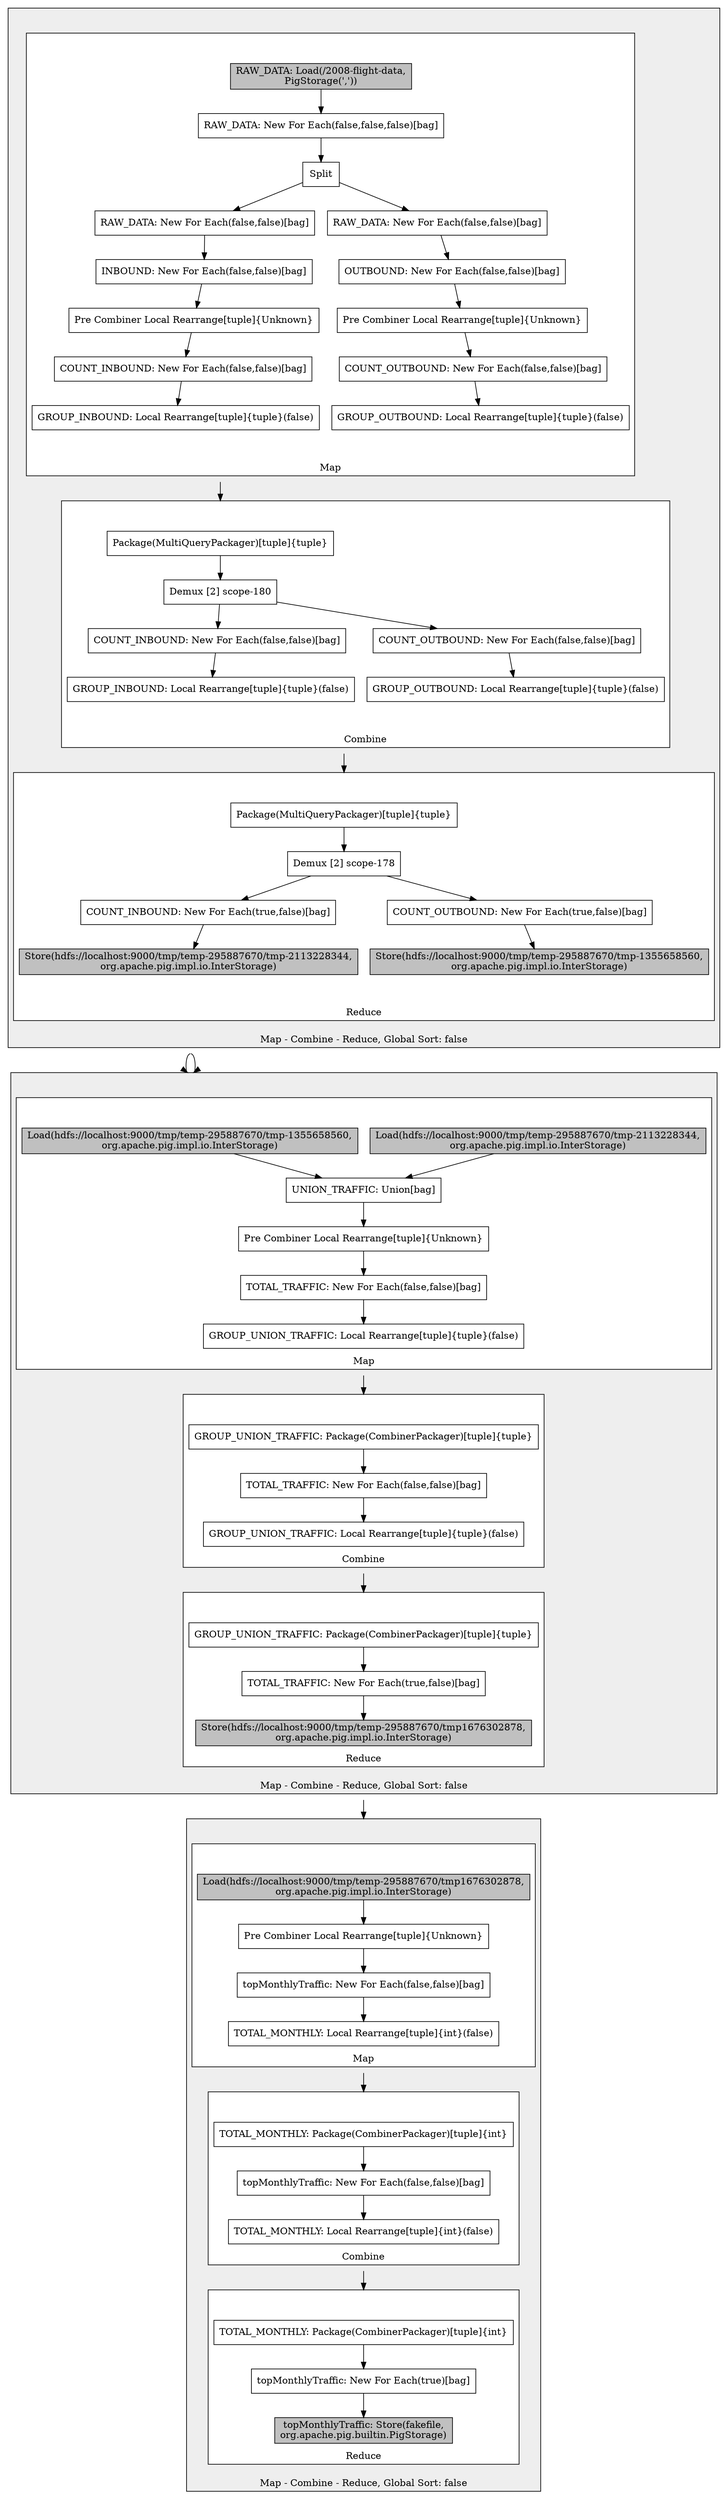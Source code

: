#--------------------------------------------------
# Map Reduce Plan                                  
#--------------------------------------------------
digraph plan {
compound=true;
node [shape=rect];
s487399149_in [label="", style=invis, height=0, width=0];
s487399149_out [label="", style=invis, height=0, width=0];
subgraph cluster_487399149 {
label="Map - Combine - Reduce, Global Sort: false"; style="filled"; fillcolor="#EEEEEE"labelloc=b;
s0_in [label="", style=invis, height=0, width=0];
s0_out [label="", style=invis, height=0, width=0];
subgraph cluster_0 {
label="Map"; style="filled"; fillcolor="white"labelloc=b;
2070489048 [label="Split"];
2070488856 [label="Pre Combiner Local Rearrange[tuple]{Unknown}"];
487399114 [label="COUNT_INBOUND: New For Each(false,false)[bag]"];
2070488831 [label="GROUP_INBOUND: Local Rearrange[tuple]{tuple}(false)"];
487399334 [label="INBOUND: New For Each(false,false)[bag]"];
487399362 [label="RAW_DATA: New For Each(false,false)[bag]"];
2070488856 -> 487399114
487399114 -> 2070488831
487399334 -> 2070488856
487399362 -> 487399334
2070489048 -> 487399362
2070488986 [label="COUNT_OUTBOUND: New For Each(false,false)[bag]"];
2070489018 [label="GROUP_OUTBOUND: Local Rearrange[tuple]{tuple}(false)"];
487399269 [label="OUTBOUND: New For Each(false,false)[bag]"];
2070489043 [label="Pre Combiner Local Rearrange[tuple]{Unknown}"];
487399297 [label="RAW_DATA: New For Each(false,false)[bag]"];
2070488986 -> 2070489018
487399269 -> 2070489043
2070489043 -> 2070488986
487399297 -> 487399269
2070489048 -> 487399297
s2070489048_out [label="", style=invis, height=0, width=0];
2070488831 -> s2070489048_out [style=invis];
2070489018 -> s2070489048_out [style=invis];
487399368 [label="RAW_DATA: New For Each(false,false,false)[bag]"];
1923940087 [label="RAW_DATA: Load(/2008-flight-data,\nPigStorage(','))", style="filled", fillcolor="gray"];
487399368 -> 2070489048
1923940087 -> 487399368
s0_in -> 1923940087 [style=invis];
};
s2070489048_out -> s0_out [style=invis];
s1_in [label="", style=invis, height=0, width=0];
s1_out [label="", style=invis, height=0, width=0];
subgraph cluster_1 {
label="Combine"; style="filled"; fillcolor="white"labelloc=b;
2070489073 [label="Package(MultiQueryPackager)[tuple]{tuple}"];
2070489072 [label="Demux [2] scope-180"];
2070488857 [label="GROUP_INBOUND: Local Rearrange[tuple]{tuple}(false)"];
2070488824 [label="COUNT_INBOUND: New For Each(false,false)[bag]"];
2070488824 -> 2070488857
2070489072 -> 2070488824
2070489011 [label="COUNT_OUTBOUND: New For Each(false,false)[bag]"];
2070489044 [label="GROUP_OUTBOUND: Local Rearrange[tuple]{tuple}(false)"];
2070489011 -> 2070489044
2070489072 -> 2070489011
s2070489072_out [label="", style=invis, height=0, width=0];
2070488857 -> s2070489072_out [style=invis];
2070489044 -> s2070489072_out [style=invis];
2070489073 -> 2070489072
s1_in -> 2070489073 [style=invis];
};
s2070489072_out -> s1_out [style=invis];
s2_in [label="", style=invis, height=0, width=0];
s2_out [label="", style=invis, height=0, width=0];
subgraph cluster_2 {
label="Reduce"; style="filled"; fillcolor="white"labelloc=b;
2070489049 [label="Demux [2] scope-178"];
487399120 [label="Store(hdfs://localhost:9000/tmp/temp-295887670/tmp-2113228344,\norg.apache.pig.impl.io.InterStorage)", style="filled", fillcolor="gray"];
487399302 [label="COUNT_INBOUND: New For Each(true,false)[bag]"];
487399302 -> 487399120
2070489049 -> 487399302
487399118 [label="Store(hdfs://localhost:9000/tmp/temp-295887670/tmp-1355658560,\norg.apache.pig.impl.io.InterStorage)", style="filled", fillcolor="gray"];
487399237 [label="COUNT_OUTBOUND: New For Each(true,false)[bag]"];
487399237 -> 487399118
2070489049 -> 487399237
s2070489049_out [label="", style=invis, height=0, width=0];
487399120 -> s2070489049_out [style=invis];
487399118 -> s2070489049_out [style=invis];
2070489050 [label="Package(MultiQueryPackager)[tuple]{tuple}"];
2070489050 -> 2070489049
s2_in -> 2070489050 [style=invis];
};
s2070489049_out -> s2_out [style=invis];
s0_out -> s1_in [lhead=cluster_1]
s1_out -> s2_in [lhead=cluster_2]
s487399149_in -> s0_in [style=invis];
};
s2_out -> s487399149_out [style=invis];
s487399115_in [label="", style=invis, height=0, width=0];
s487399115_out [label="", style=invis, height=0, width=0];
subgraph cluster_487399115 {
label="Map - Combine - Reduce, Global Sort: false"; style="filled"; fillcolor="#EEEEEE"labelloc=b;
s3_in [label="", style=invis, height=0, width=0];
s3_out [label="", style=invis, height=0, width=0];
subgraph cluster_3 {
label="Map"; style="filled"; fillcolor="white"labelloc=b;
2070488924 [label="topMonthlyTraffic: New For Each(false,false)[bag]"];
487399116 [label="Load(hdfs://localhost:9000/tmp/temp-295887670/tmp1676302878,\norg.apache.pig.impl.io.InterStorage)", style="filled", fillcolor="gray"];
2070488979 [label="TOTAL_MONTHLY: Local Rearrange[tuple]{int}(false)"];
2070488982 [label="Pre Combiner Local Rearrange[tuple]{Unknown}"];
2070488924 -> 2070488979
487399116 -> 2070488982
2070488982 -> 2070488924
s3_in -> 487399116 [style=invis];
};
2070488979 -> s3_out [style=invis];
s4_in [label="", style=invis, height=0, width=0];
s4_out [label="", style=invis, height=0, width=0];
subgraph cluster_4 {
label="Combine"; style="filled"; fillcolor="white"labelloc=b;
2070488957 [label="TOTAL_MONTHLY: Package(CombinerPackager)[tuple]{int}"];
2070488951 [label="topMonthlyTraffic: New For Each(false,false)[bag]"];
2070488983 [label="TOTAL_MONTHLY: Local Rearrange[tuple]{int}(false)"];
2070488957 -> 2070488951
2070488951 -> 2070488983
s4_in -> 2070488957 [style=invis];
};
2070488983 -> s4_out [style=invis];
s5_in [label="", style=invis, height=0, width=0];
s5_out [label="", style=invis, height=0, width=0];
subgraph cluster_5 {
label="Reduce"; style="filled"; fillcolor="white"labelloc=b;
487399150 [label="topMonthlyTraffic: Store(fakefile,\norg.apache.pig.builtin.PigStorage)", style="filled", fillcolor="gray"];
487399151 [label="topMonthlyTraffic: New For Each(true)[bag]"];
487399180 [label="TOTAL_MONTHLY: Package(CombinerPackager)[tuple]{int}"];
487399151 -> 487399150
487399180 -> 487399151
s5_in -> 487399180 [style=invis];
};
487399150 -> s5_out [style=invis];
s3_out -> s4_in [lhead=cluster_4]
s4_out -> s5_in [lhead=cluster_5]
s487399115_in -> s3_in [style=invis];
};
s5_out -> s487399115_out [style=invis];
s487399143_in [label="", style=invis, height=0, width=0];
s487399143_out [label="", style=invis, height=0, width=0];
subgraph cluster_487399143 {
label="Map - Combine - Reduce, Global Sort: false"; style="filled"; fillcolor="#EEEEEE"labelloc=b;
s6_in [label="", style=invis, height=0, width=0];
s6_out [label="", style=invis, height=0, width=0];
subgraph cluster_6 {
label="Map"; style="filled"; fillcolor="white"labelloc=b;
487399119 [label="Load(hdfs://localhost:9000/tmp/temp-295887670/tmp-1355658560,\norg.apache.pig.impl.io.InterStorage)", style="filled", fillcolor="gray"];
2070488861 [label="TOTAL_TRAFFIC: New For Each(false,false)[bag]"];
2070488894 [label="GROUP_UNION_TRAFFIC: Local Rearrange[tuple]{tuple}(false)"];
487399142 [label="Load(hdfs://localhost:9000/tmp/temp-295887670/tmp-2113228344,\norg.apache.pig.impl.io.InterStorage)", style="filled", fillcolor="gray"];
487399236 [label="UNION_TRAFFIC: Union[bag]"];
2070488919 [label="Pre Combiner Local Rearrange[tuple]{Unknown}"];
487399119 -> 487399236
2070488861 -> 2070488894
487399142 -> 487399236
487399236 -> 2070488919
2070488919 -> 2070488861
s6_in -> 487399119 [style=invis];
s6_in -> 487399142 [style=invis];
};
2070488894 -> s6_out [style=invis];
s7_in [label="", style=invis, height=0, width=0];
s7_out [label="", style=invis, height=0, width=0];
subgraph cluster_7 {
label="Combine"; style="filled"; fillcolor="white"labelloc=b;
2070488920 [label="GROUP_UNION_TRAFFIC: Local Rearrange[tuple]{tuple}(false)"];
2070488893 [label="GROUP_UNION_TRAFFIC: Package(CombinerPackager)[tuple]{tuple}"];
2070488887 [label="TOTAL_TRAFFIC: New For Each(false,false)[bag]"];
2070488893 -> 2070488887
2070488887 -> 2070488920
s7_in -> 2070488893 [style=invis];
};
2070488920 -> s7_out [style=invis];
s8_in [label="", style=invis, height=0, width=0];
s8_out [label="", style=invis, height=0, width=0];
subgraph cluster_8 {
label="Reduce"; style="filled"; fillcolor="white"labelloc=b;
487399182 [label="TOTAL_TRAFFIC: New For Each(true,false)[bag]"];
487399213 [label="GROUP_UNION_TRAFFIC: Package(CombinerPackager)[tuple]{tuple}"];
487399117 [label="Store(hdfs://localhost:9000/tmp/temp-295887670/tmp1676302878,\norg.apache.pig.impl.io.InterStorage)", style="filled", fillcolor="gray"];
487399182 -> 487399117
487399213 -> 487399182
s8_in -> 487399213 [style=invis];
};
487399117 -> s8_out [style=invis];
s6_out -> s7_in [lhead=cluster_7]
s7_out -> s8_in [lhead=cluster_8]
s487399143_in -> s6_in [style=invis];
};
s8_out -> s487399143_out [style=invis];
s487399149_out -> s487399143_in [lhead=cluster_487399143]
s487399149_out -> s487399143_in [lhead=cluster_487399143]
s487399143_out -> s487399115_in [lhead=cluster_487399115]
}

